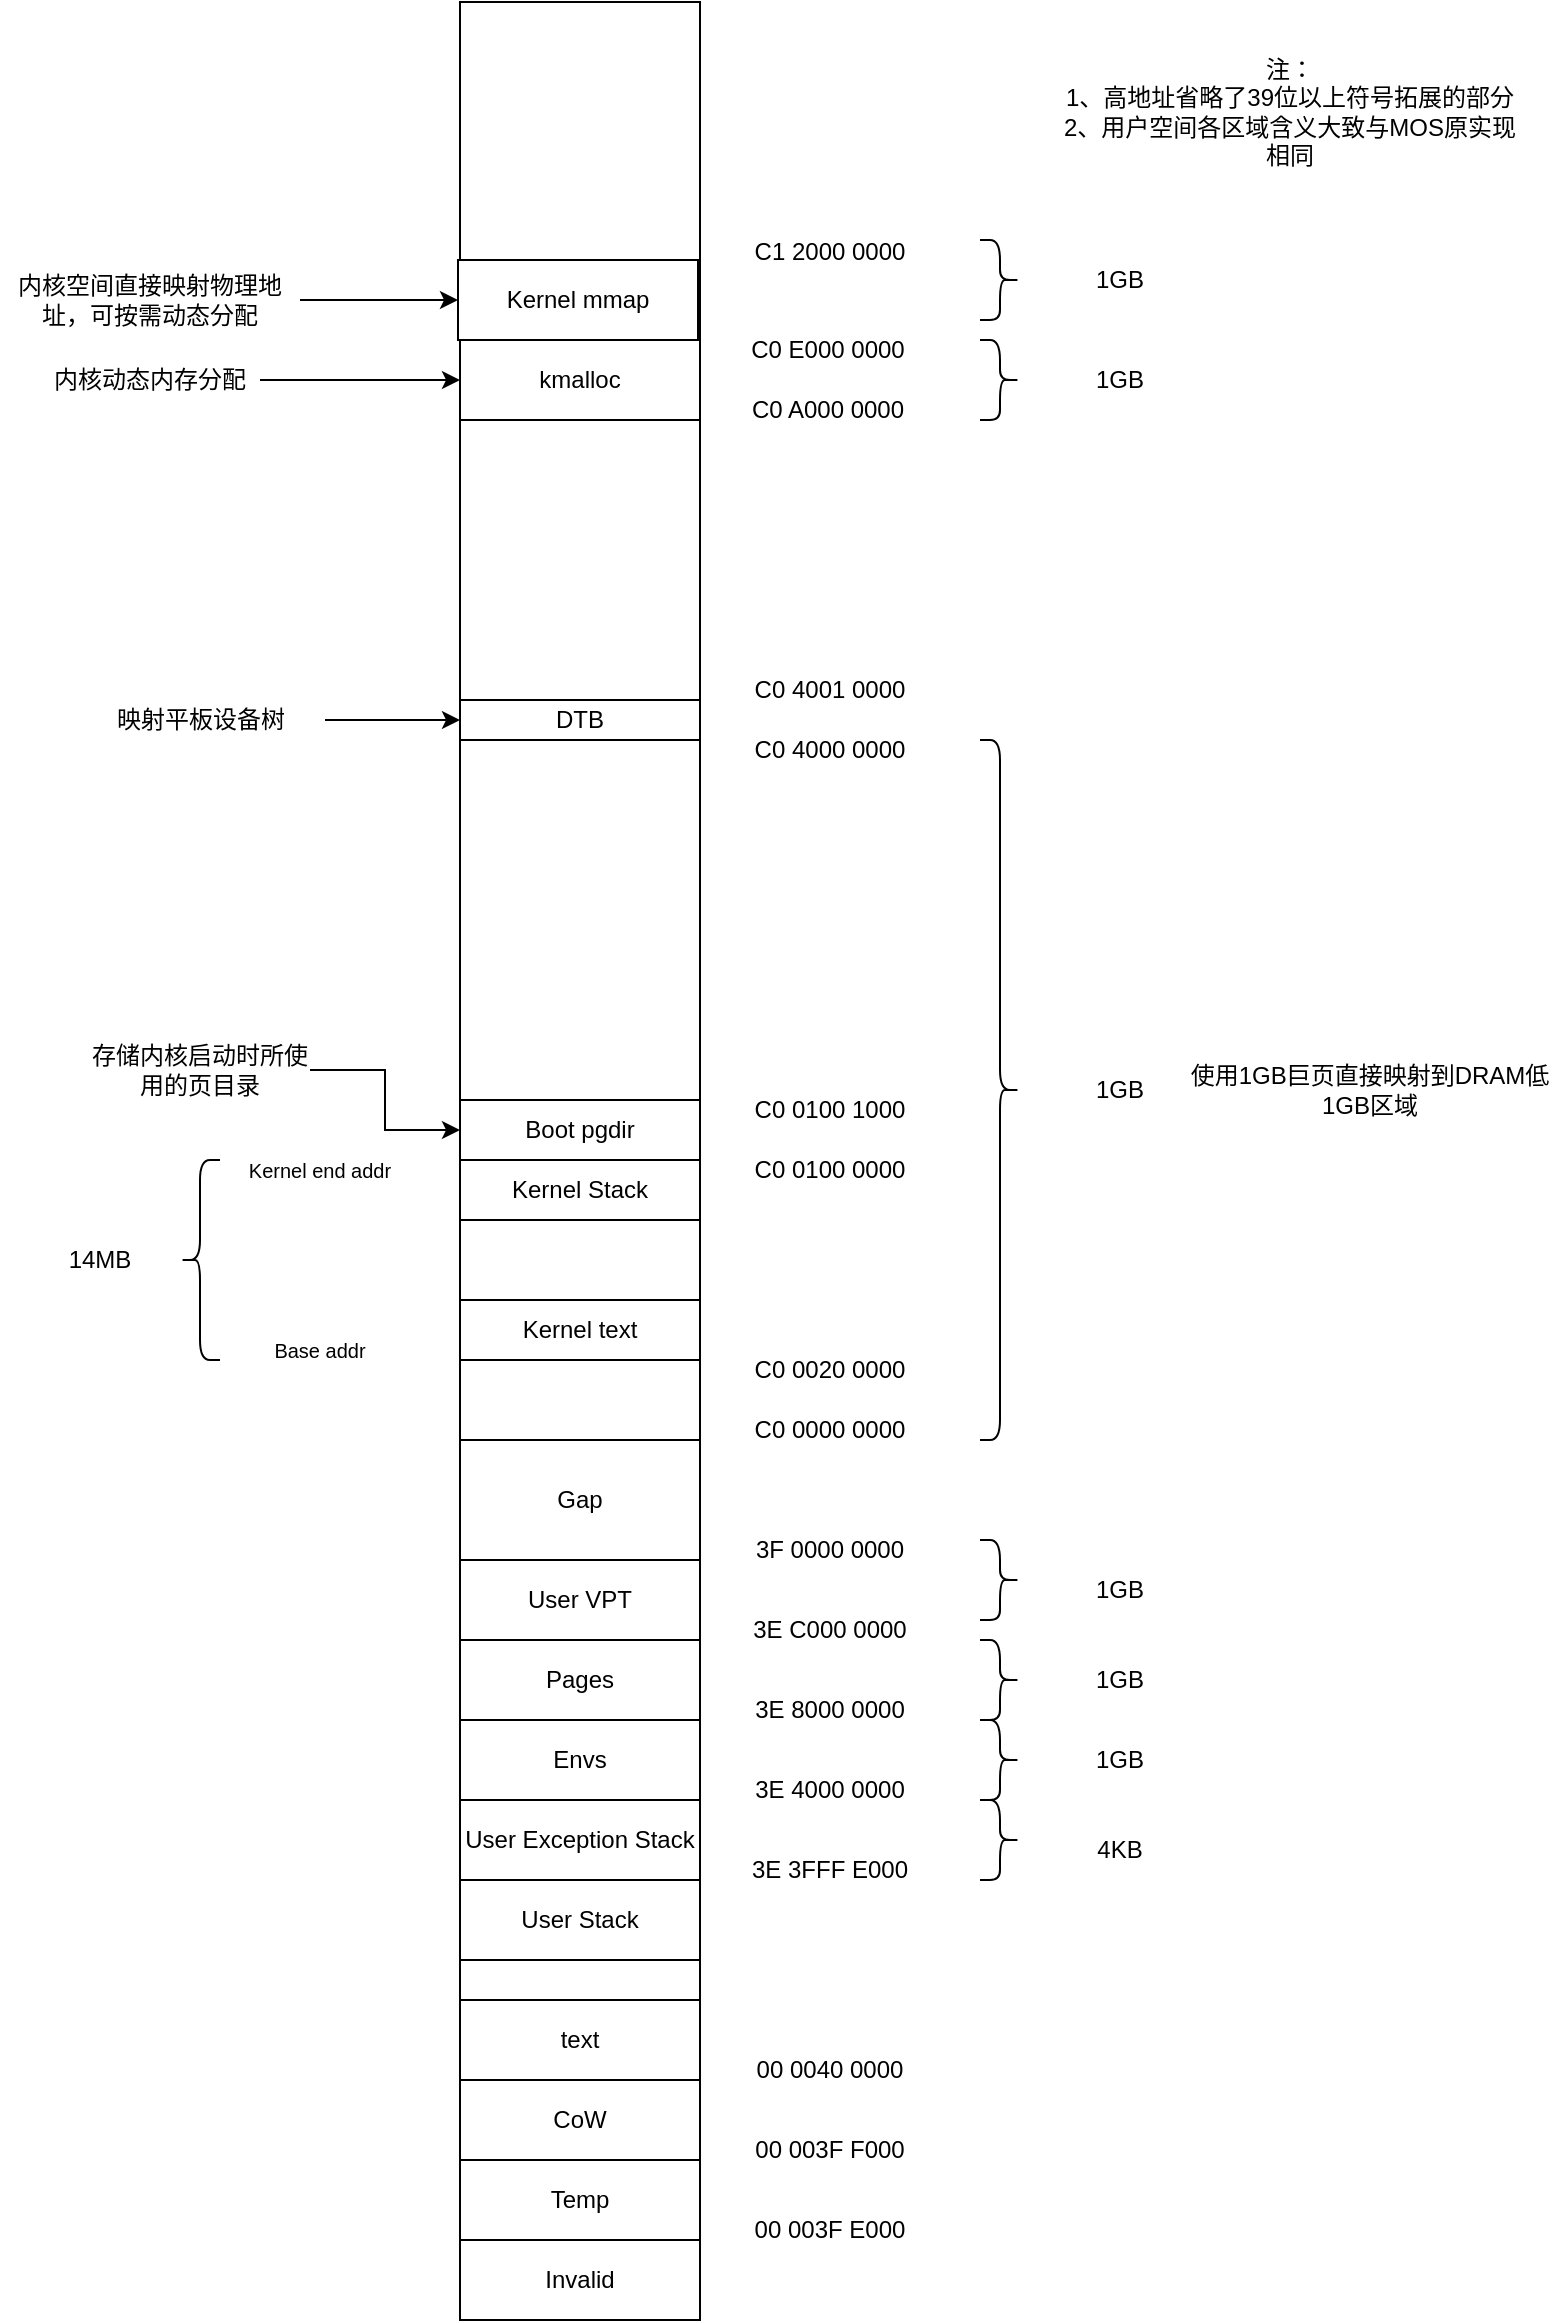 <mxfile version="27.0.9">
  <diagram name="Page-1" id="hDKnlDYhPMeLxKIVLqfj">
    <mxGraphModel dx="784" dy="493" grid="1" gridSize="10" guides="1" tooltips="1" connect="1" arrows="1" fold="1" page="1" pageScale="1" pageWidth="827" pageHeight="1169" math="0" shadow="0">
      <root>
        <mxCell id="0" />
        <mxCell id="1" parent="0" />
        <mxCell id="FOV5wTT--X5z5NpUAhja-1" value="" style="rounded=0;whiteSpace=wrap;html=1;" parent="1" vertex="1">
          <mxGeometry x="250" y="379" width="120" height="790" as="geometry" />
        </mxCell>
        <mxCell id="FOV5wTT--X5z5NpUAhja-2" value="" style="rounded=0;whiteSpace=wrap;html=1;" parent="1" vertex="1">
          <mxGeometry x="250" y="589" width="120" height="140" as="geometry" />
        </mxCell>
        <mxCell id="FOV5wTT--X5z5NpUAhja-3" value="Kernel text" style="rounded=0;whiteSpace=wrap;html=1;" parent="1" vertex="1">
          <mxGeometry x="250" y="659" width="120" height="30" as="geometry" />
        </mxCell>
        <mxCell id="FOV5wTT--X5z5NpUAhja-4" value="C0 0000 0000" style="text;html=1;align=center;verticalAlign=middle;whiteSpace=wrap;rounded=0;" parent="1" vertex="1">
          <mxGeometry x="370" y="709" width="130" height="30" as="geometry" />
        </mxCell>
        <mxCell id="FOV5wTT--X5z5NpUAhja-5" value="C0 0020 0000" style="text;html=1;align=center;verticalAlign=middle;whiteSpace=wrap;rounded=0;" parent="1" vertex="1">
          <mxGeometry x="370" y="679" width="130" height="30" as="geometry" />
        </mxCell>
        <mxCell id="FOV5wTT--X5z5NpUAhja-6" value="C0 0100 0000" style="text;html=1;align=center;verticalAlign=middle;whiteSpace=wrap;rounded=0;" parent="1" vertex="1">
          <mxGeometry x="370" y="579" width="130" height="30" as="geometry" />
        </mxCell>
        <mxCell id="FOV5wTT--X5z5NpUAhja-7" value="&lt;font style=&quot;font-size: 10px;&quot;&gt;Kernel end addr&lt;/font&gt;" style="text;html=1;align=center;verticalAlign=middle;whiteSpace=wrap;rounded=0;" parent="1" vertex="1">
          <mxGeometry x="110" y="579" width="140" height="30" as="geometry" />
        </mxCell>
        <mxCell id="FOV5wTT--X5z5NpUAhja-8" value="&lt;font style=&quot;font-size: 10px;&quot;&gt;Base addr&lt;/font&gt;" style="text;html=1;align=center;verticalAlign=middle;whiteSpace=wrap;rounded=0;" parent="1" vertex="1">
          <mxGeometry x="110" y="669" width="140" height="30" as="geometry" />
        </mxCell>
        <mxCell id="FOV5wTT--X5z5NpUAhja-9" value="" style="shape=curlyBracket;whiteSpace=wrap;html=1;rounded=1;labelPosition=left;verticalLabelPosition=middle;align=right;verticalAlign=middle;" parent="1" vertex="1">
          <mxGeometry x="110" y="589" width="20" height="100" as="geometry" />
        </mxCell>
        <mxCell id="FOV5wTT--X5z5NpUAhja-10" value="14MB" style="text;html=1;align=center;verticalAlign=middle;whiteSpace=wrap;rounded=0;" parent="1" vertex="1">
          <mxGeometry x="40" y="624" width="60" height="30" as="geometry" />
        </mxCell>
        <mxCell id="FOV5wTT--X5z5NpUAhja-11" value="C0 4000 0000" style="text;html=1;align=center;verticalAlign=middle;whiteSpace=wrap;rounded=0;" parent="1" vertex="1">
          <mxGeometry x="370" y="369" width="130" height="30" as="geometry" />
        </mxCell>
        <mxCell id="FOV5wTT--X5z5NpUAhja-13" value="" style="shape=curlyBracket;whiteSpace=wrap;html=1;rounded=1;flipH=1;labelPosition=right;verticalLabelPosition=middle;align=left;verticalAlign=middle;" parent="1" vertex="1">
          <mxGeometry x="510" y="379" width="20" height="350" as="geometry" />
        </mxCell>
        <mxCell id="FOV5wTT--X5z5NpUAhja-14" value="1GB" style="text;html=1;align=center;verticalAlign=middle;whiteSpace=wrap;rounded=0;" parent="1" vertex="1">
          <mxGeometry x="550" y="539" width="60" height="30" as="geometry" />
        </mxCell>
        <mxCell id="FOV5wTT--X5z5NpUAhja-18" value="Kernel Stack" style="rounded=0;whiteSpace=wrap;html=1;" parent="1" vertex="1">
          <mxGeometry x="250" y="589" width="120" height="30" as="geometry" />
        </mxCell>
        <mxCell id="FOV5wTT--X5z5NpUAhja-20" value="Boot pgdir" style="rounded=0;whiteSpace=wrap;html=1;" parent="1" vertex="1">
          <mxGeometry x="250" y="559" width="120" height="30" as="geometry" />
        </mxCell>
        <mxCell id="FOV5wTT--X5z5NpUAhja-21" value="C0 0100 1000" style="text;html=1;align=center;verticalAlign=middle;whiteSpace=wrap;rounded=0;" parent="1" vertex="1">
          <mxGeometry x="370" y="549" width="130" height="30" as="geometry" />
        </mxCell>
        <mxCell id="FOV5wTT--X5z5NpUAhja-22" value="Gap" style="rounded=0;whiteSpace=wrap;html=1;" parent="1" vertex="1">
          <mxGeometry x="250" y="729" width="120" height="60" as="geometry" />
        </mxCell>
        <mxCell id="FOV5wTT--X5z5NpUAhja-23" value="3F 0000 0000" style="text;html=1;align=center;verticalAlign=middle;whiteSpace=wrap;rounded=0;" parent="1" vertex="1">
          <mxGeometry x="370" y="769" width="130" height="30" as="geometry" />
        </mxCell>
        <mxCell id="FOV5wTT--X5z5NpUAhja-24" value="Invalid" style="rounded=0;whiteSpace=wrap;html=1;" parent="1" vertex="1">
          <mxGeometry x="250" y="1129" width="120" height="40" as="geometry" />
        </mxCell>
        <mxCell id="FOV5wTT--X5z5NpUAhja-25" value="text" style="rounded=0;whiteSpace=wrap;html=1;" parent="1" vertex="1">
          <mxGeometry x="250" y="1009" width="120" height="40" as="geometry" />
        </mxCell>
        <mxCell id="FOV5wTT--X5z5NpUAhja-26" value="00 0040 0000" style="text;html=1;align=center;verticalAlign=middle;whiteSpace=wrap;rounded=0;" parent="1" vertex="1">
          <mxGeometry x="370" y="1029" width="130" height="30" as="geometry" />
        </mxCell>
        <mxCell id="FOV5wTT--X5z5NpUAhja-27" value="CoW" style="rounded=0;whiteSpace=wrap;html=1;" parent="1" vertex="1">
          <mxGeometry x="250" y="1049" width="120" height="40" as="geometry" />
        </mxCell>
        <mxCell id="FOV5wTT--X5z5NpUAhja-28" value="00 003F F000" style="text;html=1;align=center;verticalAlign=middle;whiteSpace=wrap;rounded=0;" parent="1" vertex="1">
          <mxGeometry x="370" y="1069" width="130" height="30" as="geometry" />
        </mxCell>
        <mxCell id="FOV5wTT--X5z5NpUAhja-29" value="Temp" style="rounded=0;whiteSpace=wrap;html=1;" parent="1" vertex="1">
          <mxGeometry x="250" y="1089" width="120" height="40" as="geometry" />
        </mxCell>
        <mxCell id="FOV5wTT--X5z5NpUAhja-30" value="00 003F E000" style="text;html=1;align=center;verticalAlign=middle;whiteSpace=wrap;rounded=0;" parent="1" vertex="1">
          <mxGeometry x="370" y="1109" width="130" height="30" as="geometry" />
        </mxCell>
        <mxCell id="FOV5wTT--X5z5NpUAhja-32" value="User VPT" style="rounded=0;whiteSpace=wrap;html=1;" parent="1" vertex="1">
          <mxGeometry x="250" y="789" width="120" height="40" as="geometry" />
        </mxCell>
        <mxCell id="FOV5wTT--X5z5NpUAhja-33" value="3E C000 0000" style="text;html=1;align=center;verticalAlign=middle;whiteSpace=wrap;rounded=0;" parent="1" vertex="1">
          <mxGeometry x="370" y="809" width="130" height="30" as="geometry" />
        </mxCell>
        <mxCell id="FOV5wTT--X5z5NpUAhja-34" value="Pages" style="rounded=0;whiteSpace=wrap;html=1;" parent="1" vertex="1">
          <mxGeometry x="250" y="829" width="120" height="40" as="geometry" />
        </mxCell>
        <mxCell id="FOV5wTT--X5z5NpUAhja-35" value="3E 8000 0000" style="text;html=1;align=center;verticalAlign=middle;whiteSpace=wrap;rounded=0;" parent="1" vertex="1">
          <mxGeometry x="370" y="849" width="130" height="30" as="geometry" />
        </mxCell>
        <mxCell id="FOV5wTT--X5z5NpUAhja-36" value="Envs" style="rounded=0;whiteSpace=wrap;html=1;" parent="1" vertex="1">
          <mxGeometry x="250" y="869" width="120" height="40" as="geometry" />
        </mxCell>
        <mxCell id="FOV5wTT--X5z5NpUAhja-37" value="3E 4000 0000" style="text;html=1;align=center;verticalAlign=middle;whiteSpace=wrap;rounded=0;" parent="1" vertex="1">
          <mxGeometry x="370" y="889" width="130" height="30" as="geometry" />
        </mxCell>
        <mxCell id="FOV5wTT--X5z5NpUAhja-38" value="User Exception Stack" style="rounded=0;whiteSpace=wrap;html=1;" parent="1" vertex="1">
          <mxGeometry x="250" y="909" width="120" height="40" as="geometry" />
        </mxCell>
        <mxCell id="FOV5wTT--X5z5NpUAhja-39" value="3E 3FFF E000" style="text;html=1;align=center;verticalAlign=middle;whiteSpace=wrap;rounded=0;" parent="1" vertex="1">
          <mxGeometry x="370" y="929" width="130" height="30" as="geometry" />
        </mxCell>
        <mxCell id="FOV5wTT--X5z5NpUAhja-40" value="User Stack" style="rounded=0;whiteSpace=wrap;html=1;" parent="1" vertex="1">
          <mxGeometry x="250" y="949" width="120" height="40" as="geometry" />
        </mxCell>
        <mxCell id="FOV5wTT--X5z5NpUAhja-41" value="" style="shape=curlyBracket;whiteSpace=wrap;html=1;rounded=1;flipH=1;labelPosition=right;verticalLabelPosition=middle;align=left;verticalAlign=middle;" parent="1" vertex="1">
          <mxGeometry x="510" y="779" width="20" height="40" as="geometry" />
        </mxCell>
        <mxCell id="FOV5wTT--X5z5NpUAhja-42" value="1GB" style="text;html=1;align=center;verticalAlign=middle;whiteSpace=wrap;rounded=0;" parent="1" vertex="1">
          <mxGeometry x="550" y="789" width="60" height="30" as="geometry" />
        </mxCell>
        <mxCell id="FOV5wTT--X5z5NpUAhja-43" value="" style="shape=curlyBracket;whiteSpace=wrap;html=1;rounded=1;flipH=1;labelPosition=right;verticalLabelPosition=middle;align=left;verticalAlign=middle;size=0.5;" parent="1" vertex="1">
          <mxGeometry x="510" y="829" width="20" height="40" as="geometry" />
        </mxCell>
        <mxCell id="FOV5wTT--X5z5NpUAhja-44" value="1GB" style="text;html=1;align=center;verticalAlign=middle;whiteSpace=wrap;rounded=0;" parent="1" vertex="1">
          <mxGeometry x="550" y="834" width="60" height="30" as="geometry" />
        </mxCell>
        <mxCell id="FOV5wTT--X5z5NpUAhja-45" value="" style="shape=curlyBracket;whiteSpace=wrap;html=1;rounded=1;flipH=1;labelPosition=right;verticalLabelPosition=middle;align=left;verticalAlign=middle;size=0.5;" parent="1" vertex="1">
          <mxGeometry x="510" y="869" width="20" height="40" as="geometry" />
        </mxCell>
        <mxCell id="FOV5wTT--X5z5NpUAhja-46" value="1GB" style="text;html=1;align=center;verticalAlign=middle;whiteSpace=wrap;rounded=0;" parent="1" vertex="1">
          <mxGeometry x="550" y="874" width="60" height="30" as="geometry" />
        </mxCell>
        <mxCell id="FOV5wTT--X5z5NpUAhja-47" value="" style="shape=curlyBracket;whiteSpace=wrap;html=1;rounded=1;flipH=1;labelPosition=right;verticalLabelPosition=middle;align=left;verticalAlign=middle;size=0.5;" parent="1" vertex="1">
          <mxGeometry x="510" y="909" width="20" height="40" as="geometry" />
        </mxCell>
        <mxCell id="FOV5wTT--X5z5NpUAhja-48" value="4KB" style="text;html=1;align=center;verticalAlign=middle;whiteSpace=wrap;rounded=0;" parent="1" vertex="1">
          <mxGeometry x="550" y="919" width="60" height="30" as="geometry" />
        </mxCell>
        <mxCell id="f_BozYWQMZFkQUEp2kzh-1" value="" style="rounded=0;whiteSpace=wrap;html=1;" parent="1" vertex="1">
          <mxGeometry x="250" y="10" width="120" height="369" as="geometry" />
        </mxCell>
        <mxCell id="f_BozYWQMZFkQUEp2kzh-5" value="kmalloc" style="rounded=0;whiteSpace=wrap;html=1;" parent="1" vertex="1">
          <mxGeometry x="250" y="179" width="120" height="40" as="geometry" />
        </mxCell>
        <mxCell id="f_BozYWQMZFkQUEp2kzh-6" value="C0 A000 0000" style="text;html=1;align=center;verticalAlign=middle;whiteSpace=wrap;rounded=0;" parent="1" vertex="1">
          <mxGeometry x="369" y="199" width="130" height="30" as="geometry" />
        </mxCell>
        <mxCell id="f_BozYWQMZFkQUEp2kzh-7" value="C0 E000 0000" style="text;html=1;align=center;verticalAlign=middle;whiteSpace=wrap;rounded=0;" parent="1" vertex="1">
          <mxGeometry x="369" y="169" width="130" height="30" as="geometry" />
        </mxCell>
        <mxCell id="f_BozYWQMZFkQUEp2kzh-8" value="" style="shape=curlyBracket;whiteSpace=wrap;html=1;rounded=1;flipH=1;labelPosition=right;verticalLabelPosition=middle;align=left;verticalAlign=middle;" parent="1" vertex="1">
          <mxGeometry x="510" y="179" width="20" height="40" as="geometry" />
        </mxCell>
        <mxCell id="f_BozYWQMZFkQUEp2kzh-9" value="1GB" style="text;html=1;align=center;verticalAlign=middle;whiteSpace=wrap;rounded=0;" parent="1" vertex="1">
          <mxGeometry x="550" y="184" width="60" height="30" as="geometry" />
        </mxCell>
        <mxCell id="QYNG9y_vyuB_g7a8FKId-2" value="DTB" style="rounded=0;whiteSpace=wrap;html=1;" parent="1" vertex="1">
          <mxGeometry x="250" y="359" width="120" height="20" as="geometry" />
        </mxCell>
        <mxCell id="QYNG9y_vyuB_g7a8FKId-3" value="C0 4001 0000" style="text;html=1;align=center;verticalAlign=middle;whiteSpace=wrap;rounded=0;" parent="1" vertex="1">
          <mxGeometry x="370" y="339" width="130" height="30" as="geometry" />
        </mxCell>
        <mxCell id="p8jUIPE27HZGCSgiXcUy-1" value="Kernel mmap" style="rounded=0;whiteSpace=wrap;html=1;" parent="1" vertex="1">
          <mxGeometry x="249" y="139" width="120" height="40" as="geometry" />
        </mxCell>
        <mxCell id="p8jUIPE27HZGCSgiXcUy-3" value="C1 2000 0000" style="text;html=1;align=center;verticalAlign=middle;whiteSpace=wrap;rounded=0;" parent="1" vertex="1">
          <mxGeometry x="370" y="120" width="130" height="30" as="geometry" />
        </mxCell>
        <mxCell id="p8jUIPE27HZGCSgiXcUy-4" value="" style="shape=curlyBracket;whiteSpace=wrap;html=1;rounded=1;flipH=1;labelPosition=right;verticalLabelPosition=middle;align=left;verticalAlign=middle;" parent="1" vertex="1">
          <mxGeometry x="510" y="129" width="20" height="40" as="geometry" />
        </mxCell>
        <mxCell id="p8jUIPE27HZGCSgiXcUy-5" value="1GB" style="text;html=1;align=center;verticalAlign=middle;whiteSpace=wrap;rounded=0;" parent="1" vertex="1">
          <mxGeometry x="550" y="134" width="60" height="30" as="geometry" />
        </mxCell>
        <mxCell id="JFcE4Z8uifFKS9uanXlS-1" value="注：&lt;div&gt;1、高地址省略了39位以上符号拓展的部分&lt;/div&gt;&lt;div&gt;2、用户空间各区域含义大致与MOS原实现相同&lt;/div&gt;" style="text;html=1;align=center;verticalAlign=middle;whiteSpace=wrap;rounded=0;" vertex="1" parent="1">
          <mxGeometry x="550" y="20" width="230" height="90" as="geometry" />
        </mxCell>
        <mxCell id="JFcE4Z8uifFKS9uanXlS-2" value="使用1GB巨页直接映射到DRAM低1GB区域" style="text;html=1;align=center;verticalAlign=middle;whiteSpace=wrap;rounded=0;" vertex="1" parent="1">
          <mxGeometry x="610" y="539" width="190" height="30" as="geometry" />
        </mxCell>
        <mxCell id="JFcE4Z8uifFKS9uanXlS-4" style="edgeStyle=orthogonalEdgeStyle;rounded=0;orthogonalLoop=1;jettySize=auto;html=1;entryX=0;entryY=0.5;entryDx=0;entryDy=0;" edge="1" parent="1" source="JFcE4Z8uifFKS9uanXlS-3" target="FOV5wTT--X5z5NpUAhja-20">
          <mxGeometry relative="1" as="geometry" />
        </mxCell>
        <mxCell id="JFcE4Z8uifFKS9uanXlS-3" value="存储内核启动时所使用的页目录" style="text;html=1;align=center;verticalAlign=middle;whiteSpace=wrap;rounded=0;" vertex="1" parent="1">
          <mxGeometry x="65" y="529" width="110" height="30" as="geometry" />
        </mxCell>
        <mxCell id="JFcE4Z8uifFKS9uanXlS-6" style="edgeStyle=orthogonalEdgeStyle;rounded=0;orthogonalLoop=1;jettySize=auto;html=1;entryX=0;entryY=0.5;entryDx=0;entryDy=0;" edge="1" parent="1" source="JFcE4Z8uifFKS9uanXlS-5" target="QYNG9y_vyuB_g7a8FKId-2">
          <mxGeometry relative="1" as="geometry" />
        </mxCell>
        <mxCell id="JFcE4Z8uifFKS9uanXlS-5" value="映射平板设备树" style="text;html=1;align=center;verticalAlign=middle;whiteSpace=wrap;rounded=0;" vertex="1" parent="1">
          <mxGeometry x="57.5" y="354" width="125" height="30" as="geometry" />
        </mxCell>
        <mxCell id="JFcE4Z8uifFKS9uanXlS-8" style="edgeStyle=orthogonalEdgeStyle;rounded=0;orthogonalLoop=1;jettySize=auto;html=1;entryX=0;entryY=0.5;entryDx=0;entryDy=0;" edge="1" parent="1" source="JFcE4Z8uifFKS9uanXlS-7" target="f_BozYWQMZFkQUEp2kzh-5">
          <mxGeometry relative="1" as="geometry" />
        </mxCell>
        <mxCell id="JFcE4Z8uifFKS9uanXlS-7" value="内核动态内存分配" style="text;html=1;align=center;verticalAlign=middle;whiteSpace=wrap;rounded=0;" vertex="1" parent="1">
          <mxGeometry x="40" y="184" width="110" height="30" as="geometry" />
        </mxCell>
        <mxCell id="JFcE4Z8uifFKS9uanXlS-10" style="edgeStyle=orthogonalEdgeStyle;rounded=0;orthogonalLoop=1;jettySize=auto;html=1;entryX=0;entryY=0.5;entryDx=0;entryDy=0;" edge="1" parent="1" source="JFcE4Z8uifFKS9uanXlS-9" target="p8jUIPE27HZGCSgiXcUy-1">
          <mxGeometry relative="1" as="geometry" />
        </mxCell>
        <mxCell id="JFcE4Z8uifFKS9uanXlS-9" value="内核空间直接映射物理地址，可按需动态分配" style="text;html=1;align=center;verticalAlign=middle;whiteSpace=wrap;rounded=0;" vertex="1" parent="1">
          <mxGeometry x="20" y="144" width="150" height="30" as="geometry" />
        </mxCell>
      </root>
    </mxGraphModel>
  </diagram>
</mxfile>
